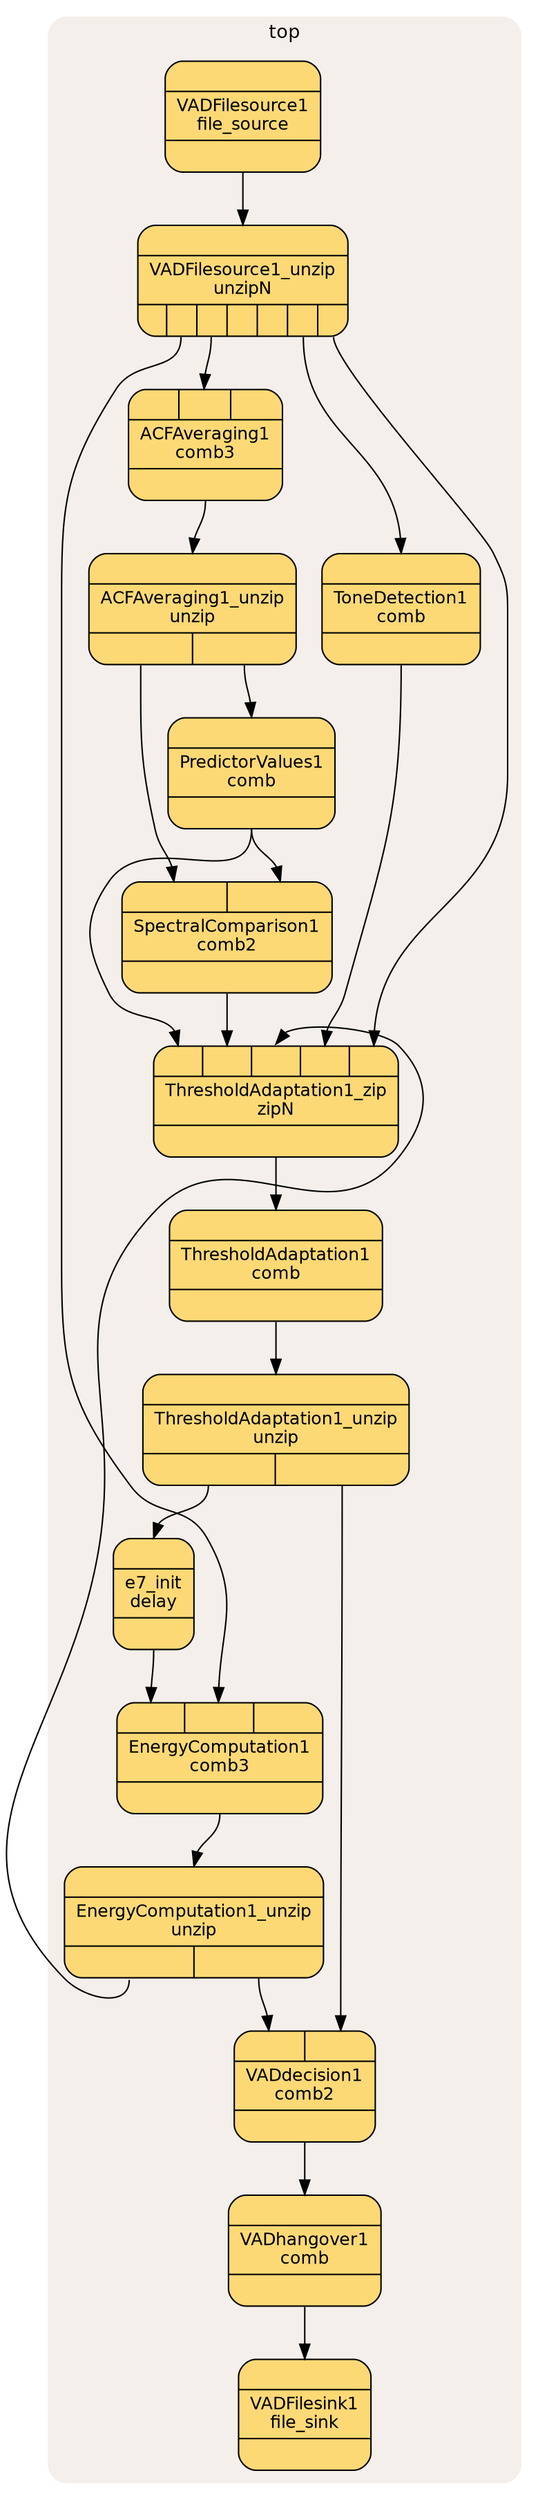 strict digraph {
	graph [bb="0,0,332,1728",
		fontname=Helvetica,
		overlap=prism,
		rankdir=TB,
		splines=true
	];
	node [label="\N"];
	subgraph "cluster_top.xml" {
		graph [bb="8,8,324,1720",
			color="#f4efea",
			fontsize=13,
			label=top,
			lheight=0.19,
			lp="166,1709",
			lwidth=0.26,
			style="filled, rounded"
		];
		subgraph "cluster_top.xmloutps" {
			graph [label=""];
		}
		subgraph "cluster_top.xmlinps" {
			graph [label=""];
		}
		dummy		 [height=0.5,
			pos="272,1651",
			style=invisible,
			width=1.0604];
		"top@VADFilesource1"		 [color=black,
			fillcolor="#FCD975",
			fontname=Helvetica,
			fontsize=12,
			height=1.0694,
			label="{ { } | { VADFilesource1&#92;nfile_source&#92;n } | { <oport1>} }",
			orientation=90,
			pos="142,1651",
			rects="89.5,1668,194.5,1689 89.5,1634,194.5,1668 89.5,1613,194.5,1634",
			shape=record,
			style="rounded,filled",
			width=1.4514];
		"top@VADFilesource1_unzip"		 [color=black,
			fillcolor="#FCD975",
			fontname=Helvetica,
			fontsize=12,
			height=1.0694,
			label="{ {<iport1> } | { VADFilesource1_unzip&#92;nunzipN&#92;n } | { <port_6>|<port_5>|<port_4>|<port_3>|<port_2>|<port_1>|<port_0>} }",
			orientation=90,
			pos="142,1537",
			rects="71.5,1554,212.5,1575 71.5,1520,212.5,1554 71.5,1499,91.5,1520 91.5,1499,111.5,1520 111.5,1499,131.5,1520 131.5,1499,151.5,1520 151.5,\
1499,171.5,1520 171.5,1499,191.5,1520 191.5,1499,212.5,1520",
			shape=record,
			style="rounded,filled",
			width=1.9514];
		"top@VADFilesource1":oport1:s -> "top@VADFilesource1_unzip":iport1:n		 [penwidth=1,
			pos="e,142,1576 142,1612 142,1600 142,1594.8 142,1586.1"];
		"top@ACFAveraging1"		 [color=black,
			fillcolor="#FCD975",
			fontname=Helvetica,
			fontsize=12,
			height=1.0694,
			label="{ {<iport1>|<iport2>|<iport3> } | { ACFAveraging1&#92;ncomb3&#92;n } | { <oport1>} }",
			orientation=90,
			pos="111,1423",
			rects="59.5,1440,93.5,1461 93.5,1440,127.5,1461 127.5,1440,162.5,1461 59.5,1406,162.5,1440 59.5,1385,162.5,1406",
			shape=record,
			style="rounded,filled",
			width=1.4236];
		"top@VADFilesource1_unzip":port_4:s -> "top@ACFAveraging1":iport2:n		 [penwidth=1,
			pos="e,110,1462 121,1498 121,1485.3 114.68,1480.8 111.62,1472.1"];
		"top@ThresholdAdaptation1_zip"		 [color=black,
			fillcolor="#FCD975",
			fontname=Helvetica,
			fontsize=12,
			height=1.0694,
			label="{ {<port_4>|<port_3>|<port_2>|<port_1>|<port_0> } | { ThresholdAdaptation1_zip&#92;nzipN&#92;n } | { <oport1>} }",
			orientation=90,
			pos="156,967",
			rects="77,984,108,1005 108,984,140,1005 140,984,171,1005 171,984,203,1005 203,984,235,1005 77,950,235,984 77,929,235,950",
			shape=record,
			style="rounded,filled",
			width=2.1806];
		"top@VADFilesource1_unzip":port_0:s -> "top@ThresholdAdaptation1_zip":port_0:n		 [penwidth=1,
			pos="e,219,1006 202,1498 202,1477.8 295.42,1366.2 304,1348 311.48,1332.1 315,1327.6 315,1310 315,1310 315,1310 315,1194 315,1103.7 225.99,\
1100 219.39,1016.1"];
		"top@ToneDetection1"		 [color=black,
			fillcolor="#FCD975",
			fontname=Helvetica,
			fontsize=12,
			height=1.0694,
			label="{ {<iport1> } | { ToneDetection1&#92;ncomb&#92;n } | { <oport1>} }",
			orientation=90,
			pos="245,1309",
			rects="194,1326,296,1347 194,1292,296,1326 194,1271,296,1292",
			shape=record,
			style="rounded,filled",
			width=1.4028];
		"top@VADFilesource1_unzip":port_1:s -> "top@ToneDetection1":iport1:n		 [penwidth=1,
			pos="e,245,1348 182,1498 182,1429.2 239,1421 244.56,1358.1"];
		"top@EnergyComputation1"		 [color=black,
			fillcolor="#FCD975",
			fontname=Helvetica,
			fontsize=12,
			height=1.0694,
			label="{ {<iport1>|<iport2>|<iport3> } | { EnergyComputation1&#92;ncomb3&#92;n } | { <oport1>} }",
			orientation=90,
			pos="120,511",
			rects="55,528,98,549 98,528,141,549 141,528,185,549 55,494,185,528 55,473,185,494",
			shape=record,
			style="rounded,filled",
			width=1.8056];
		"top@VADFilesource1_unzip":port_5:s -> "top@EnergyComputation1":iport2:n		 [penwidth=1,
			pos="e,119,550 101,1498 101,1470.3 65.32,1485.1 50,1462 11.829,1404.4 17,1379.1 17,1310 17,1310 17,1310 17,852 17,781.67 19.436,756.73 \
61,700 78.047,676.73 100.95,689.19 115,664 137.97,622.84 121.69,603.5 119.28,560.24"];
		"top@ACFAveraging1_unzip"		 [color=black,
			fillcolor="#FCD975",
			fontname=Helvetica,
			fontsize=12,
			height=1.0694,
			label="{ {<iport1> } | { ACFAveraging1_unzip&#92;nunzip&#92;n } | { <oport1>|<oport2>} }",
			orientation=90,
			pos="106,1309",
			rects="36.5,1326,175.5,1347 36.5,1292,175.5,1326 36.5,1271,105.5,1292 105.5,1271,175.5,1292",
			shape=record,
			style="rounded,filled",
			width=1.9236];
		"top@ACFAveraging1":oport1:s -> "top@ACFAveraging1_unzip":iport1:n		 [penwidth=1,
			pos="e,106,1348 111,1384 111,1371.9 108.19,1366.8 106.78,1358.2"];
		"top@ThresholdAdaptation1"		 [color=black,
			fillcolor="#FCD975",
			fontname=Helvetica,
			fontsize=12,
			height=1.0694,
			label="{ {<iport1> } | { ThresholdAdaptation1&#92;ncomb&#92;n } | { <oport1>} }",
			orientation=90,
			pos="156,853",
			rects="88.5,870,223.5,891 88.5,836,223.5,870 88.5,815,223.5,836",
			shape=record,
			style="rounded,filled",
			width=1.8681];
		"top@ThresholdAdaptation1_zip":oport1:s -> "top@ThresholdAdaptation1":iport1:n		 [penwidth=1,
			pos="e,156,892 156,928 156,916 156,910.75 156,902.12"];
		"top@ToneDetection1":oport1:s -> "top@ThresholdAdaptation1_zip":port_1:n		 [penwidth=1,
			pos="e,187,1006 245,1270 245,1166.6 225.62,1141.9 199,1042 195.71,1029.7 190.51,1025 188.19,1016.2"];
		"top@EnergyComputation1_unzip"		 [color=black,
			fillcolor="#FCD975",
			fontname=Helvetica,
			fontsize=12,
			height=1.0694,
			label="{ {<iport1> } | { EnergyComputation1_unzip&#92;nunzip&#92;n } | { <oport1>|<oport2>} }",
			orientation=90,
			pos="102,397",
			rects="19,414,185,435 19,380,185,414 19,359,102,380 102,359,185,380",
			shape=record,
			style="rounded,filled",
			width=2.3056];
		"top@EnergyComputation1":oport1:s -> "top@EnergyComputation1_unzip":iport1:n		 [penwidth=1,
			pos="e,102,436 120,472 120,458.16 109.23,454.9 104.35,445.85"];
		"top@EnergyComputation1_unzip":oport1:s -> "top@ThresholdAdaptation1_zip":port_2:n		 [penwidth=1,
			pos="e,155,1006 60,358 60,339.77 31.731,345.95 19,359 -4.9019,383.49 17.263,401.82 19,436 25.453,562.94 -16.772,919.2 77,1005 87.291,\
1014.4 131.53,1020.6 148.41,1013.6"];
		"top@VADdecision1"		 [color=black,
			fillcolor="#FCD975",
			fontname=Helvetica,
			fontsize=12,
			height=1.0694,
			label="{ {<iport1>|<iport2> } | { VADdecision1&#92;ncomb2&#92;n } | { <oport1>} }",
			orientation=90,
			pos="174,283",
			rects="127,300,174,321 174,300,221,321 127,266,221,300 127,245,221,266",
			shape=record,
			style="rounded,filled",
			width=1.3056];
		"top@EnergyComputation1_unzip":oport2:s -> "top@VADdecision1":iport1:n		 [penwidth=1,
			pos="e,150,322 144,358 144,345.83 147.38,340.79 149.06,332.19"];
		"top@VADhangover1"		 [color=black,
			fillcolor="#FCD975",
			fontname=Helvetica,
			fontsize=12,
			height=1.0694,
			label="{ {<iport1> } | { VADhangover1&#92;ncomb&#92;n } | { <oport1>} }",
			orientation=90,
			pos="174,169",
			rects="124.5,186,223.5,207 124.5,152,223.5,186 124.5,131,223.5,152",
			shape=record,
			style="rounded,filled",
			width=1.3681];
		"top@VADdecision1":oport1:s -> "top@VADhangover1":iport1:n		 [penwidth=1,
			pos="e,174,208 174,244 174,232 174,226.75 174,218.12"];
		"top@SpectralComparison1"		 [color=black,
			fillcolor="#FCD975",
			fontname=Helvetica,
			fontsize=12,
			height=1.0694,
			label="{ {<iport1>|<iport2> } | { SpectralComparison1&#92;ncomb2&#92;n } | { <oport1>} }",
			orientation=90,
			pos="124,1081",
			rects="57.5,1098,123.5,1119 123.5,1098,190.5,1119 57.5,1064,190.5,1098 57.5,1043,190.5,1064",
			shape=record,
			style="rounded,filled",
			width=1.8403];
		"top@ACFAveraging1_unzip":oport1:s -> "top@SpectralComparison1":iport1:n		 [penwidth=1,
			pos="e,90,1120 71,1270 71,1219.1 72.584,1206.2 81,1156 83.068,1143.7 87.17,1138.8 89.036,1130"];
		"top@PredictorValues1"		 [color=black,
			fillcolor="#FCD975",
			fontname=Helvetica,
			fontsize=12,
			height=1.0694,
			label="{ {<iport1> } | { PredictorValues1&#92;ncomb&#92;n } | { <oport1>} }",
			orientation=90,
			pos="145,1195",
			rects="90.5,1212,199.5,1233 90.5,1178,199.5,1212 90.5,1157,199.5,1178",
			shape=record,
			style="rounded,filled",
			width=1.5069];
		"top@ACFAveraging1_unzip":oport2:s -> "top@PredictorValues1":iport1:n		 [penwidth=1,
			pos="e,145,1234 141,1270 141,1257.9 143.25,1252.8 144.38,1244.2"];
		"top@SpectralComparison1":oport1:s -> "top@ThresholdAdaptation1_zip":port_3:n		 [penwidth=1,
			pos="e,124,1006 124,1042 124,1030 124,1024.8 124,1016.1"];
		"top@PredictorValues1":oport1:s -> "top@ThresholdAdaptation1_zip":port_4:n		 [penwidth=1,
			pos="e,92,1006 145,1156 145,1110 74.257,1157.8 48,1120 28.206,1091.5 33.155,1073.3 48,1042 57.045,1022.9 81.715,1028.2 89.566,1015.7"];
		"top@PredictorValues1":oport1:s -> "top@SpectralComparison1":iport2:n		 [penwidth=1,
			pos="e,157,1120 145,1156 145,1143.2 151.89,1138.8 155.23,1130.1"];
		"top@ThresholdAdaptation1_unzip"		 [color=black,
			fillcolor="#FCD975",
			fontname=Helvetica,
			fontsize=12,
			height=1.0694,
			label="{ {<iport1> } | { ThresholdAdaptation1_unzip&#92;nunzip&#92;n } | { <oport1>|<oport2>} }",
			orientation=90,
			pos="156,739",
			rects="70.5,756,241.5,777 70.5,722,241.5,756 70.5,701,155.5,722 155.5,701,241.5,722",
			shape=record,
			style="rounded,filled",
			width=2.3681];
		"top@ThresholdAdaptation1":oport1:s -> "top@ThresholdAdaptation1_unzip":iport1:n		 [penwidth=1,
			pos="e,156,778 156,814 156,802 156,796.75 156,788.12"];
		"top@ThresholdAdaptation1_unzip":oport2:s -> "top@VADdecision1":iport2:n		 [penwidth=1,
			pos="e,198,322 199,700 199,535.44 198.04,491.78 198,332.18"];
		"top@e7_init"		 [color=black,
			fillcolor="#FCD975",
			fontname=Helvetica,
			fontsize=12,
			height=1.0694,
			label="{ {<iport1> } | { e7_init&#92;ndelay&#92;n } | { <oport1>} }",
			orientation=90,
			pos="79,625",
			rects="52,642,106,663 52,608,106,642 52,587,106,608",
			shape=record,
			style="rounded,filled",
			width=0.75];
		"top@ThresholdAdaptation1_unzip":oport1:s -> "top@e7_init":iport1:n		 [penwidth=1,
			pos="e,79,664 113,700 113,682.12 90.555,684.06 82.138,673.61"];
		"top@e7_init":oport1:s -> "top@EnergyComputation1":iport1:n		 [penwidth=1,
			pos="e,76,550 79,586 79,573.96 77.312,568.76 76.469,560.14"];
		"top@VADFilesink1"		 [color=black,
			fillcolor="#FCD975",
			fontname=Helvetica,
			fontsize=12,
			height=1.0694,
			label="{ {<iport1> } | { VADFilesink1&#92;nfile_sink&#92;n } | { } }",
			orientation=90,
			pos="174,55",
			rects="128.5,72,219.5,93 128.5,38,219.5,72 128.5,17,219.5,38",
			shape=record,
			style="rounded,filled",
			width=1.2569];
		"top@VADhangover1":oport1:s -> "top@VADFilesink1":iport1:n		 [penwidth=1,
			pos="e,174,94 174,130 174,118 174,112.75 174,104.12"];
	}
}
